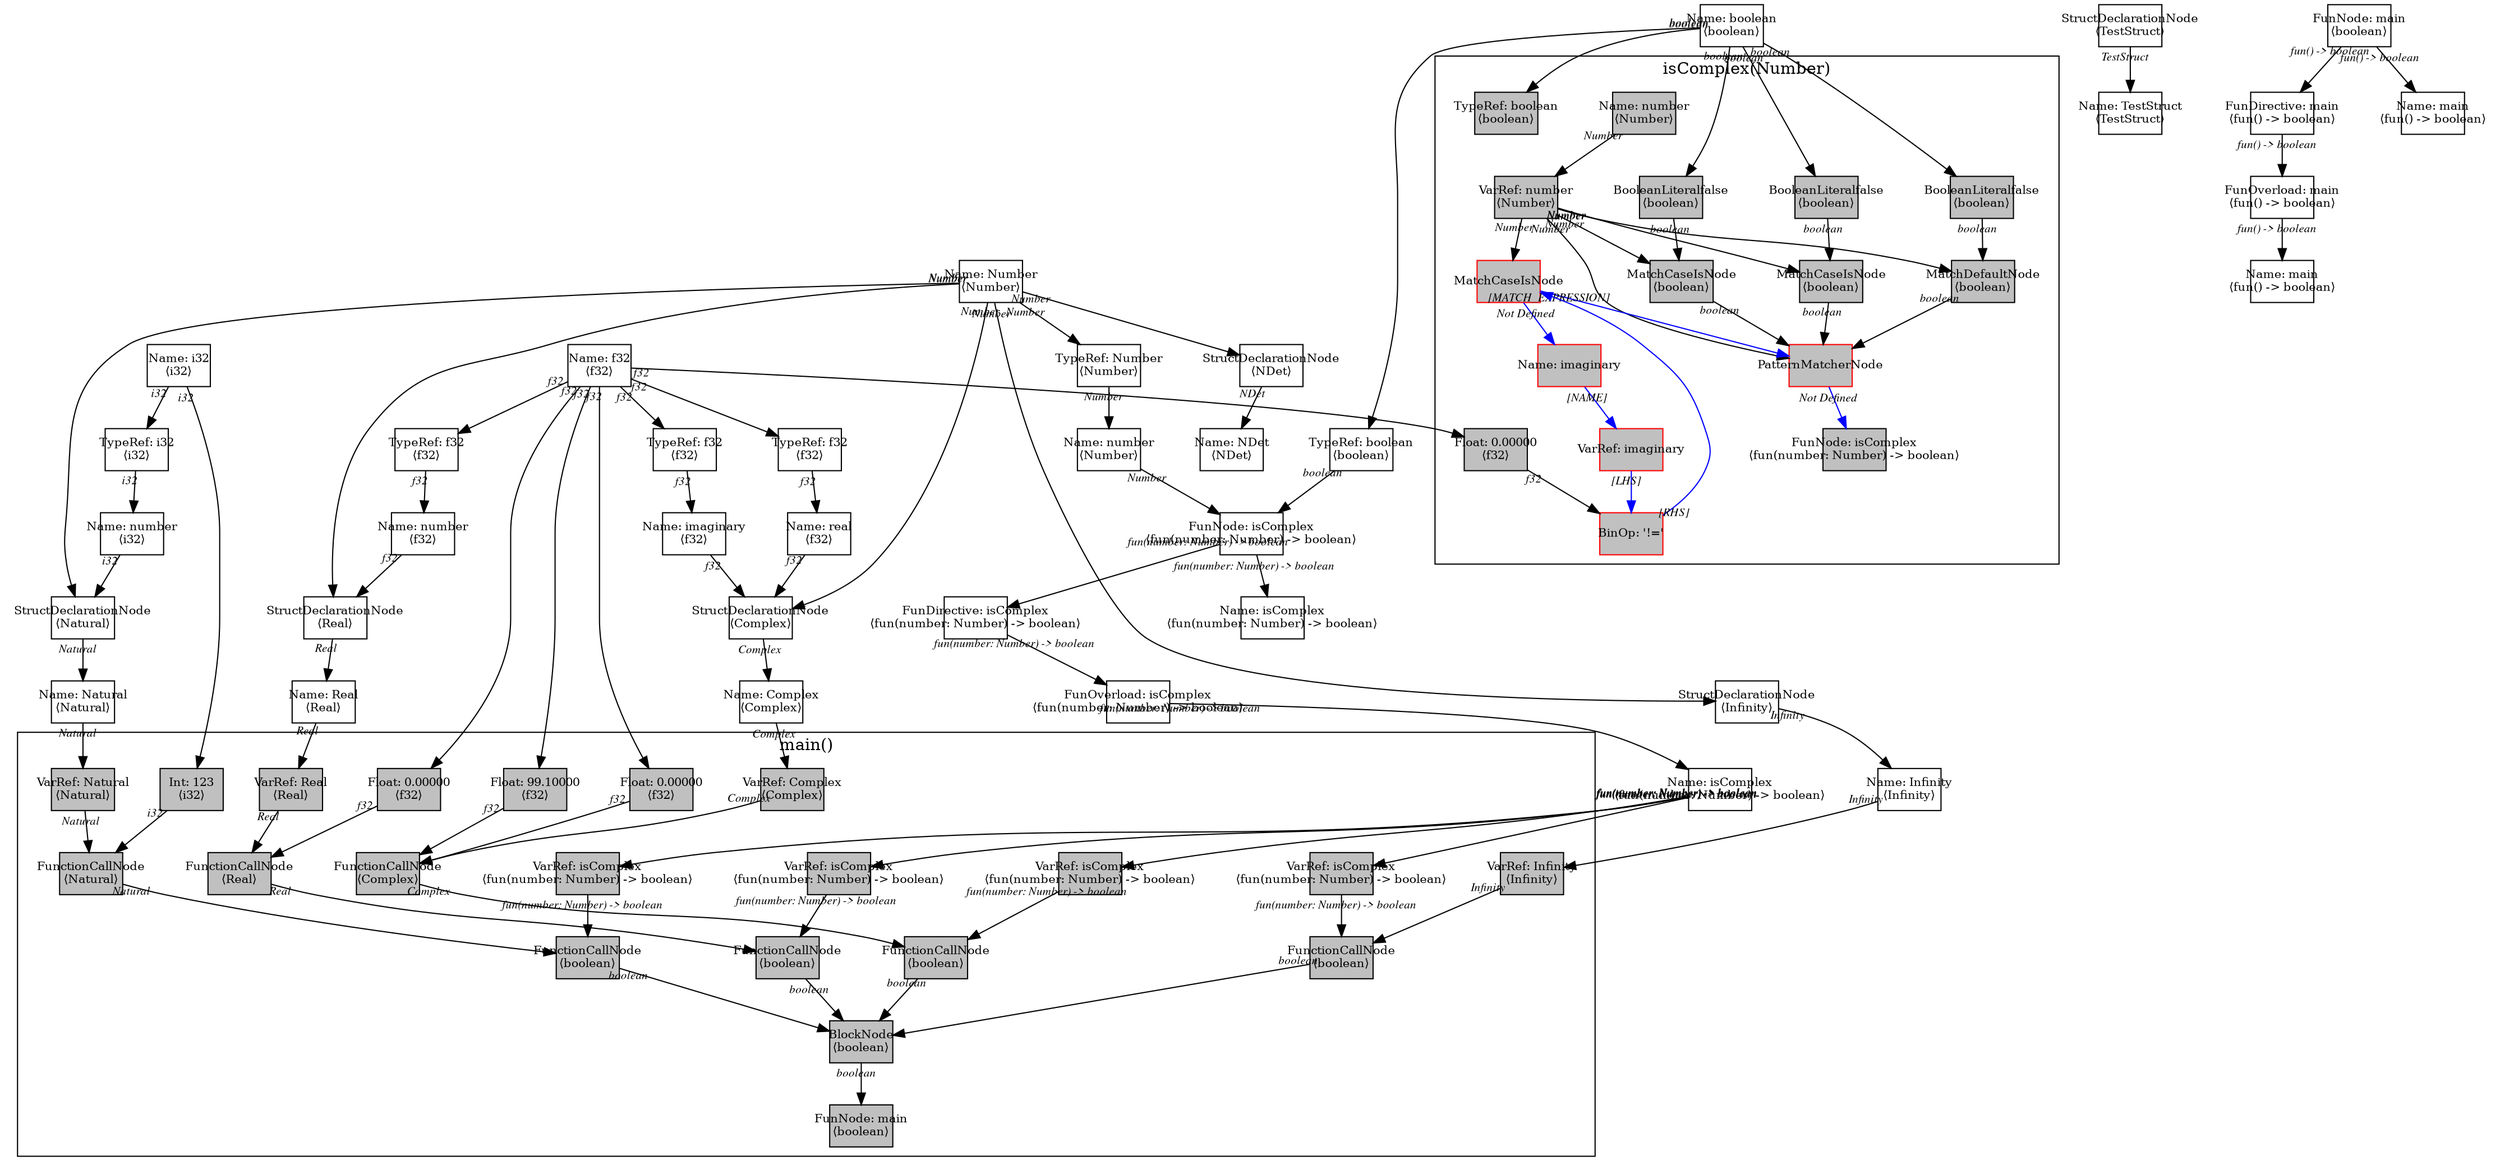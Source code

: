 digraph Document {
  node [shape=box,fixedsize=shape fontsize=10]
  1 [label="Name: i32\n⟨i32⟩", fillcolor=grey];
  2 [label="Name: f32\n⟨f32⟩", fillcolor=grey];
  3 [label="Name: boolean\n⟨boolean⟩", fillcolor=grey];
  4 [label="Name: Number\n⟨Number⟩", fillcolor=grey];
  5 [label="StructDeclarationNode\n⟨Infinity⟩", fillcolor=grey];
  6 [label="Name: Infinity\n⟨Infinity⟩", fillcolor=grey];
  7 [label="StructDeclarationNode\n⟨NDet⟩", fillcolor=grey];
  8 [label="Name: NDet\n⟨NDet⟩", fillcolor=grey];
  9 [label="StructDeclarationNode\n⟨Real⟩", fillcolor=grey];
  10 [label="TypeRef: f32\n⟨f32⟩", fillcolor=grey];
  11 [label="Name: number\n⟨f32⟩", fillcolor=grey];
  12 [label="Name: Real\n⟨Real⟩", fillcolor=grey];
  13 [label="StructDeclarationNode\n⟨Natural⟩", fillcolor=grey];
  14 [label="TypeRef: i32\n⟨i32⟩", fillcolor=grey];
  15 [label="Name: number\n⟨i32⟩", fillcolor=grey];
  16 [label="Name: Natural\n⟨Natural⟩", fillcolor=grey];
  17 [label="StructDeclarationNode\n⟨Complex⟩", fillcolor=grey];
  18 [label="TypeRef: f32\n⟨f32⟩", fillcolor=grey];
  19 [label="Name: real\n⟨f32⟩", fillcolor=grey];
  20 [label="TypeRef: f32\n⟨f32⟩", fillcolor=grey];
  21 [label="Name: imaginary\n⟨f32⟩", fillcolor=grey];
  22 [label="Name: Complex\n⟨Complex⟩", fillcolor=grey];
  23 [label="StructDeclarationNode\n⟨TestStruct⟩", fillcolor=grey];
  24 [label="Name: TestStruct\n⟨TestStruct⟩", fillcolor=grey];
  25 [label="FunOverload: isComplex\n⟨fun(number: Number) -> boolean⟩", fillcolor=grey];
  26 [label="FunDirective: isComplex\n⟨fun(number: Number) -> boolean⟩", fillcolor=grey];
  27 [label="FunNode: isComplex\n⟨fun(number: Number) -> boolean⟩", fillcolor=grey];
  28 [label="TypeRef: Number\n⟨Number⟩", fillcolor=grey];
  29 [label="Name: number\n⟨Number⟩", fillcolor=grey];
  30 [label="TypeRef: boolean\n⟨boolean⟩", fillcolor=grey];
  31 [label="Name: isComplex\n⟨fun(number: Number) -> boolean⟩", fillcolor=grey];
  32 [label="Name: isComplex\n⟨fun(number: Number) -> boolean⟩", fillcolor=grey];
  33 [label="FunOverload: main\n⟨fun() -> boolean⟩", fillcolor=grey];
  34 [label="FunDirective: main\n⟨fun() -> boolean⟩", fillcolor=grey];
  35 [label="FunNode: main\n⟨boolean⟩", fillcolor=grey];
  36 [label="Name: main\n⟨fun() -> boolean⟩", fillcolor=grey];
  37 [label="Name: main\n⟨fun() -> boolean⟩", fillcolor=grey];
  subgraph cluster0 {
    node [style=filled, fillcolor=grey];
    38 [label="BlockNode\n⟨boolean⟩", fillcolor=grey];
    39 [label="FunctionCallNode\n⟨boolean⟩", fillcolor=grey];
    40 [label="VarRef: isComplex\n⟨fun(number: Number) -> boolean⟩", fillcolor=grey];
    41 [label="VarRef: Infinity\n⟨Infinity⟩", fillcolor=grey];
    42 [label="FunctionCallNode\n⟨boolean⟩", fillcolor=grey];
    43 [label="VarRef: isComplex\n⟨fun(number: Number) -> boolean⟩", fillcolor=grey];
    44 [label="FunctionCallNode\n⟨Real⟩", fillcolor=grey];
    45 [label="VarRef: Real\n⟨Real⟩", fillcolor=grey];
    46 [label="Float: 0.00000\n⟨f32⟩", fillcolor=grey];
    47 [label="FunctionCallNode\n⟨boolean⟩", fillcolor=grey];
    48 [label="VarRef: isComplex\n⟨fun(number: Number) -> boolean⟩", fillcolor=grey];
    49 [label="FunctionCallNode\n⟨Natural⟩", fillcolor=grey];
    50 [label="VarRef: Natural\n⟨Natural⟩", fillcolor=grey];
    51 [label="Int: 123\n⟨i32⟩", fillcolor=grey];
    52 [label="FunctionCallNode\n⟨boolean⟩", fillcolor=grey];
    53 [label="VarRef: isComplex\n⟨fun(number: Number) -> boolean⟩", fillcolor=grey];
    54 [label="FunctionCallNode\n⟨Complex⟩", fillcolor=grey];
    55 [label="VarRef: Complex\n⟨Complex⟩", fillcolor=grey];
    56 [label="Float: 0.00000\n⟨f32⟩", fillcolor=grey];
    57 [label="Float: 99.10000\n⟨f32⟩", fillcolor=grey];
    58 [label="FunNode: main\n⟨boolean⟩", fillcolor=grey];
    38 -> 58[taillabel="boolean" labeldistance="1" fontname="times  italic" fontsize = 10 color="black" ];
    39 -> 38[taillabel="boolean" labeldistance="1" fontname="times  italic" fontsize = 10 color="black" ];
    40 -> 39[taillabel="fun(number: Number) -> boolean" labeldistance="1" fontname="times  italic" fontsize = 10 color="black" ];
    41 -> 39[taillabel="Infinity" labeldistance="1" fontname="times  italic" fontsize = 10 color="black" ];
    42 -> 38[taillabel="boolean" labeldistance="1" fontname="times  italic" fontsize = 10 color="black" ];
    43 -> 42[taillabel="fun(number: Number) -> boolean" labeldistance="1" fontname="times  italic" fontsize = 10 color="black" ];
    44 -> 42[taillabel="Real" labeldistance="1" fontname="times  italic" fontsize = 10 color="black" ];
    45 -> 44[taillabel="Real" labeldistance="1" fontname="times  italic" fontsize = 10 color="black" ];
    46 -> 44[taillabel="f32" labeldistance="1" fontname="times  italic" fontsize = 10 color="black" ];
    47 -> 38[taillabel="boolean" labeldistance="1" fontname="times  italic" fontsize = 10 color="black" ];
    48 -> 47[taillabel="fun(number: Number) -> boolean" labeldistance="1" fontname="times  italic" fontsize = 10 color="black" ];
    49 -> 47[taillabel="Natural" labeldistance="1" fontname="times  italic" fontsize = 10 color="black" ];
    50 -> 49[taillabel="Natural" labeldistance="1" fontname="times  italic" fontsize = 10 color="black" ];
    51 -> 49[taillabel="i32" labeldistance="1" fontname="times  italic" fontsize = 10 color="black" ];
    52 -> 38[taillabel="boolean" labeldistance="1" fontname="times  italic" fontsize = 10 color="black" ];
    53 -> 52[taillabel="fun(number: Number) -> boolean" labeldistance="1" fontname="times  italic" fontsize = 10 color="black" ];
    54 -> 52[taillabel="Complex" labeldistance="1" fontname="times  italic" fontsize = 10 color="black" ];
    55 -> 54[taillabel="Complex" labeldistance="1" fontname="times  italic" fontsize = 10 color="black" ];
    56 -> 54[taillabel="f32" labeldistance="1" fontname="times  italic" fontsize = 10 color="black" ];
    57 -> 54[taillabel="f32" labeldistance="1" fontname="times  italic" fontsize = 10 color="black" ];
  label = "main()";
}
  subgraph cluster1 {
    node [style=filled, fillcolor=grey];
    59 [label="Name: number\n⟨Number⟩", fillcolor=grey];
    60 [label="PatternMatcherNode", fillcolor=grey, color=red];
    61 [label="VarRef: number\n⟨Number⟩", fillcolor=grey];
    62 [label="MatchCaseIsNode\n⟨boolean⟩", fillcolor=grey];
    63 [label="BooleanLiteralfalse\n⟨boolean⟩", fillcolor=grey];
    64 [label="MatchCaseIsNode\n⟨boolean⟩", fillcolor=grey];
    65 [label="BooleanLiteralfalse\n⟨boolean⟩", fillcolor=grey];
    66 [label="MatchCaseIsNode", fillcolor=grey, color=red];
    67 [label="Name: imaginary", fillcolor=grey, color=red];
    68 [label="BinOp: '!='", fillcolor=grey, color=red];
    69 [label="VarRef: imaginary", fillcolor=grey, color=red];
    70 [label="Float: 0.00000\n⟨f32⟩", fillcolor=grey];
    71 [label="MatchDefaultNode\n⟨boolean⟩", fillcolor=grey];
    72 [label="BooleanLiteralfalse\n⟨boolean⟩", fillcolor=grey];
    73 [label="FunNode: isComplex\n⟨fun(number: Number) -> boolean⟩", fillcolor=grey];
    74 [label="TypeRef: boolean\n⟨boolean⟩", fillcolor=grey];
    59 -> 61[taillabel="Number" labeldistance="1" fontname="times  italic" fontsize = 10 color="black" ];
    60 -> 73[taillabel="Not Defined" labeldistance="1" fontname="times  italic" fontsize = 10 color="blue" ];
    61 -> 60[taillabel="Number" labeldistance="1" fontname="times  italic" fontsize = 10 color="black" ];
    61 -> 62[taillabel="Number" labeldistance="1" fontname="times  italic" fontsize = 10 color="black" ];
    61 -> 64[taillabel="Number" labeldistance="1" fontname="times  italic" fontsize = 10 color="black" ];
    61 -> 66[taillabel="Number" labeldistance="1" fontname="times  italic" fontsize = 10 color="black" ];
    61 -> 71[taillabel="Number" labeldistance="1" fontname="times  italic" fontsize = 10 color="black" ];
    62 -> 60[taillabel="boolean" labeldistance="1" fontname="times  italic" fontsize = 10 color="black" ];
    63 -> 62[taillabel="boolean" labeldistance="1" fontname="times  italic" fontsize = 10 color="black" ];
    64 -> 60[taillabel="boolean" labeldistance="1" fontname="times  italic" fontsize = 10 color="black" ];
    65 -> 64[taillabel="boolean" labeldistance="1" fontname="times  italic" fontsize = 10 color="black" ];
    66 -> 67[taillabel="Not Defined" labeldistance="1" fontname="times  italic" fontsize = 10 color="blue" ];
    66 -> 60[taillabel="[MATCH_EXPRESSION]" labeldistance="1" fontname="times  italic" fontsize = 10 color="blue" ];
    67 -> 69[taillabel="[NAME]" labeldistance="1" fontname="times  italic" fontsize = 10 color="blue" ];
    68 -> 66[taillabel="[RHS]" labeldistance="1" fontname="times  italic" fontsize = 10 color="blue" ];
    69 -> 68[taillabel="[LHS]" labeldistance="1" fontname="times  italic" fontsize = 10 color="blue" ];
    70 -> 68[taillabel="f32" labeldistance="1" fontname="times  italic" fontsize = 10 color="black" ];
    71 -> 60[taillabel="boolean" labeldistance="1" fontname="times  italic" fontsize = 10 color="black" ];
    72 -> 71[taillabel="boolean" labeldistance="1" fontname="times  italic" fontsize = 10 color="black" ];
  label = "isComplex(Number)";
}
  1 -> 14[taillabel="i32" labeldistance="1" fontname="times  italic" fontsize = 10 color="black" ];
  1 -> 51[taillabel="i32" labeldistance="1" fontname="times  italic" fontsize = 10 color="black" ];
  2 -> 10[taillabel="f32" labeldistance="1" fontname="times  italic" fontsize = 10 color="black" ];
  2 -> 18[taillabel="f32" labeldistance="1" fontname="times  italic" fontsize = 10 color="black" ];
  2 -> 20[taillabel="f32" labeldistance="1" fontname="times  italic" fontsize = 10 color="black" ];
  2 -> 46[taillabel="f32" labeldistance="1" fontname="times  italic" fontsize = 10 color="black" ];
  2 -> 56[taillabel="f32" labeldistance="1" fontname="times  italic" fontsize = 10 color="black" ];
  2 -> 57[taillabel="f32" labeldistance="1" fontname="times  italic" fontsize = 10 color="black" ];
  2 -> 70[taillabel="f32" labeldistance="1" fontname="times  italic" fontsize = 10 color="black" ];
  3 -> 30[taillabel="boolean" labeldistance="1" fontname="times  italic" fontsize = 10 color="black" ];
  3 -> 63[taillabel="boolean" labeldistance="1" fontname="times  italic" fontsize = 10 color="black" ];
  3 -> 65[taillabel="boolean" labeldistance="1" fontname="times  italic" fontsize = 10 color="black" ];
  3 -> 72[taillabel="boolean" labeldistance="1" fontname="times  italic" fontsize = 10 color="black" ];
  3 -> 74[taillabel="boolean" labeldistance="1" fontname="times  italic" fontsize = 10 color="black" ];
  4 -> 5[taillabel="Number" labeldistance="1" fontname="times  italic" fontsize = 10 color="black" ];
  4 -> 7[taillabel="Number" labeldistance="1" fontname="times  italic" fontsize = 10 color="black" ];
  4 -> 9[taillabel="Number" labeldistance="1" fontname="times  italic" fontsize = 10 color="black" ];
  4 -> 13[taillabel="Number" labeldistance="1" fontname="times  italic" fontsize = 10 color="black" ];
  4 -> 17[taillabel="Number" labeldistance="1" fontname="times  italic" fontsize = 10 color="black" ];
  4 -> 28[taillabel="Number" labeldistance="1" fontname="times  italic" fontsize = 10 color="black" ];
  5 -> 6[taillabel="Infinity" labeldistance="1" fontname="times  italic" fontsize = 10 color="black" ];
  6 -> 41[taillabel="Infinity" labeldistance="1" fontname="times  italic" fontsize = 10 color="black" ];
  7 -> 8[taillabel="NDet" labeldistance="1" fontname="times  italic" fontsize = 10 color="black" ];
  9 -> 12[taillabel="Real" labeldistance="1" fontname="times  italic" fontsize = 10 color="black" ];
  10 -> 11[taillabel="f32" labeldistance="1" fontname="times  italic" fontsize = 10 color="black" ];
  11 -> 9[taillabel="f32" labeldistance="1" fontname="times  italic" fontsize = 10 color="black" ];
  12 -> 45[taillabel="Real" labeldistance="1" fontname="times  italic" fontsize = 10 color="black" ];
  13 -> 16[taillabel="Natural" labeldistance="1" fontname="times  italic" fontsize = 10 color="black" ];
  14 -> 15[taillabel="i32" labeldistance="1" fontname="times  italic" fontsize = 10 color="black" ];
  15 -> 13[taillabel="i32" labeldistance="1" fontname="times  italic" fontsize = 10 color="black" ];
  16 -> 50[taillabel="Natural" labeldistance="1" fontname="times  italic" fontsize = 10 color="black" ];
  17 -> 22[taillabel="Complex" labeldistance="1" fontname="times  italic" fontsize = 10 color="black" ];
  18 -> 19[taillabel="f32" labeldistance="1" fontname="times  italic" fontsize = 10 color="black" ];
  19 -> 17[taillabel="f32" labeldistance="1" fontname="times  italic" fontsize = 10 color="black" ];
  20 -> 21[taillabel="f32" labeldistance="1" fontname="times  italic" fontsize = 10 color="black" ];
  21 -> 17[taillabel="f32" labeldistance="1" fontname="times  italic" fontsize = 10 color="black" ];
  22 -> 55[taillabel="Complex" labeldistance="1" fontname="times  italic" fontsize = 10 color="black" ];
  23 -> 24[taillabel="TestStruct" labeldistance="1" fontname="times  italic" fontsize = 10 color="black" ];
  25 -> 32[taillabel="fun(number: Number) -> boolean" labeldistance="1" fontname="times  italic" fontsize = 10 color="black" ];
  26 -> 25[taillabel="fun(number: Number) -> boolean" labeldistance="1" fontname="times  italic" fontsize = 10 color="black" ];
  27 -> 31[taillabel="fun(number: Number) -> boolean" labeldistance="1" fontname="times  italic" fontsize = 10 color="black" ];
  27 -> 26[taillabel="fun(number: Number) -> boolean" labeldistance="1" fontname="times  italic" fontsize = 10 color="black" ];
  28 -> 29[taillabel="Number" labeldistance="1" fontname="times  italic" fontsize = 10 color="black" ];
  29 -> 27[taillabel="Number" labeldistance="1" fontname="times  italic" fontsize = 10 color="black" ];
  30 -> 27[taillabel="boolean" labeldistance="1" fontname="times  italic" fontsize = 10 color="black" ];
  32 -> 40[taillabel="fun(number: Number) -> boolean" labeldistance="1" fontname="times  italic" fontsize = 10 color="black" ];
  32 -> 43[taillabel="fun(number: Number) -> boolean" labeldistance="1" fontname="times  italic" fontsize = 10 color="black" ];
  32 -> 48[taillabel="fun(number: Number) -> boolean" labeldistance="1" fontname="times  italic" fontsize = 10 color="black" ];
  32 -> 53[taillabel="fun(number: Number) -> boolean" labeldistance="1" fontname="times  italic" fontsize = 10 color="black" ];
  33 -> 37[taillabel="fun() -> boolean" labeldistance="1" fontname="times  italic" fontsize = 10 color="black" ];
  34 -> 33[taillabel="fun() -> boolean" labeldistance="1" fontname="times  italic" fontsize = 10 color="black" ];
  35 -> 36[taillabel="fun() -> boolean" labeldistance="1" fontname="times  italic" fontsize = 10 color="black" ];
  35 -> 34[taillabel="fun() -> boolean" labeldistance="1" fontname="times  italic" fontsize = 10 color="black" ];
  label="";
}
